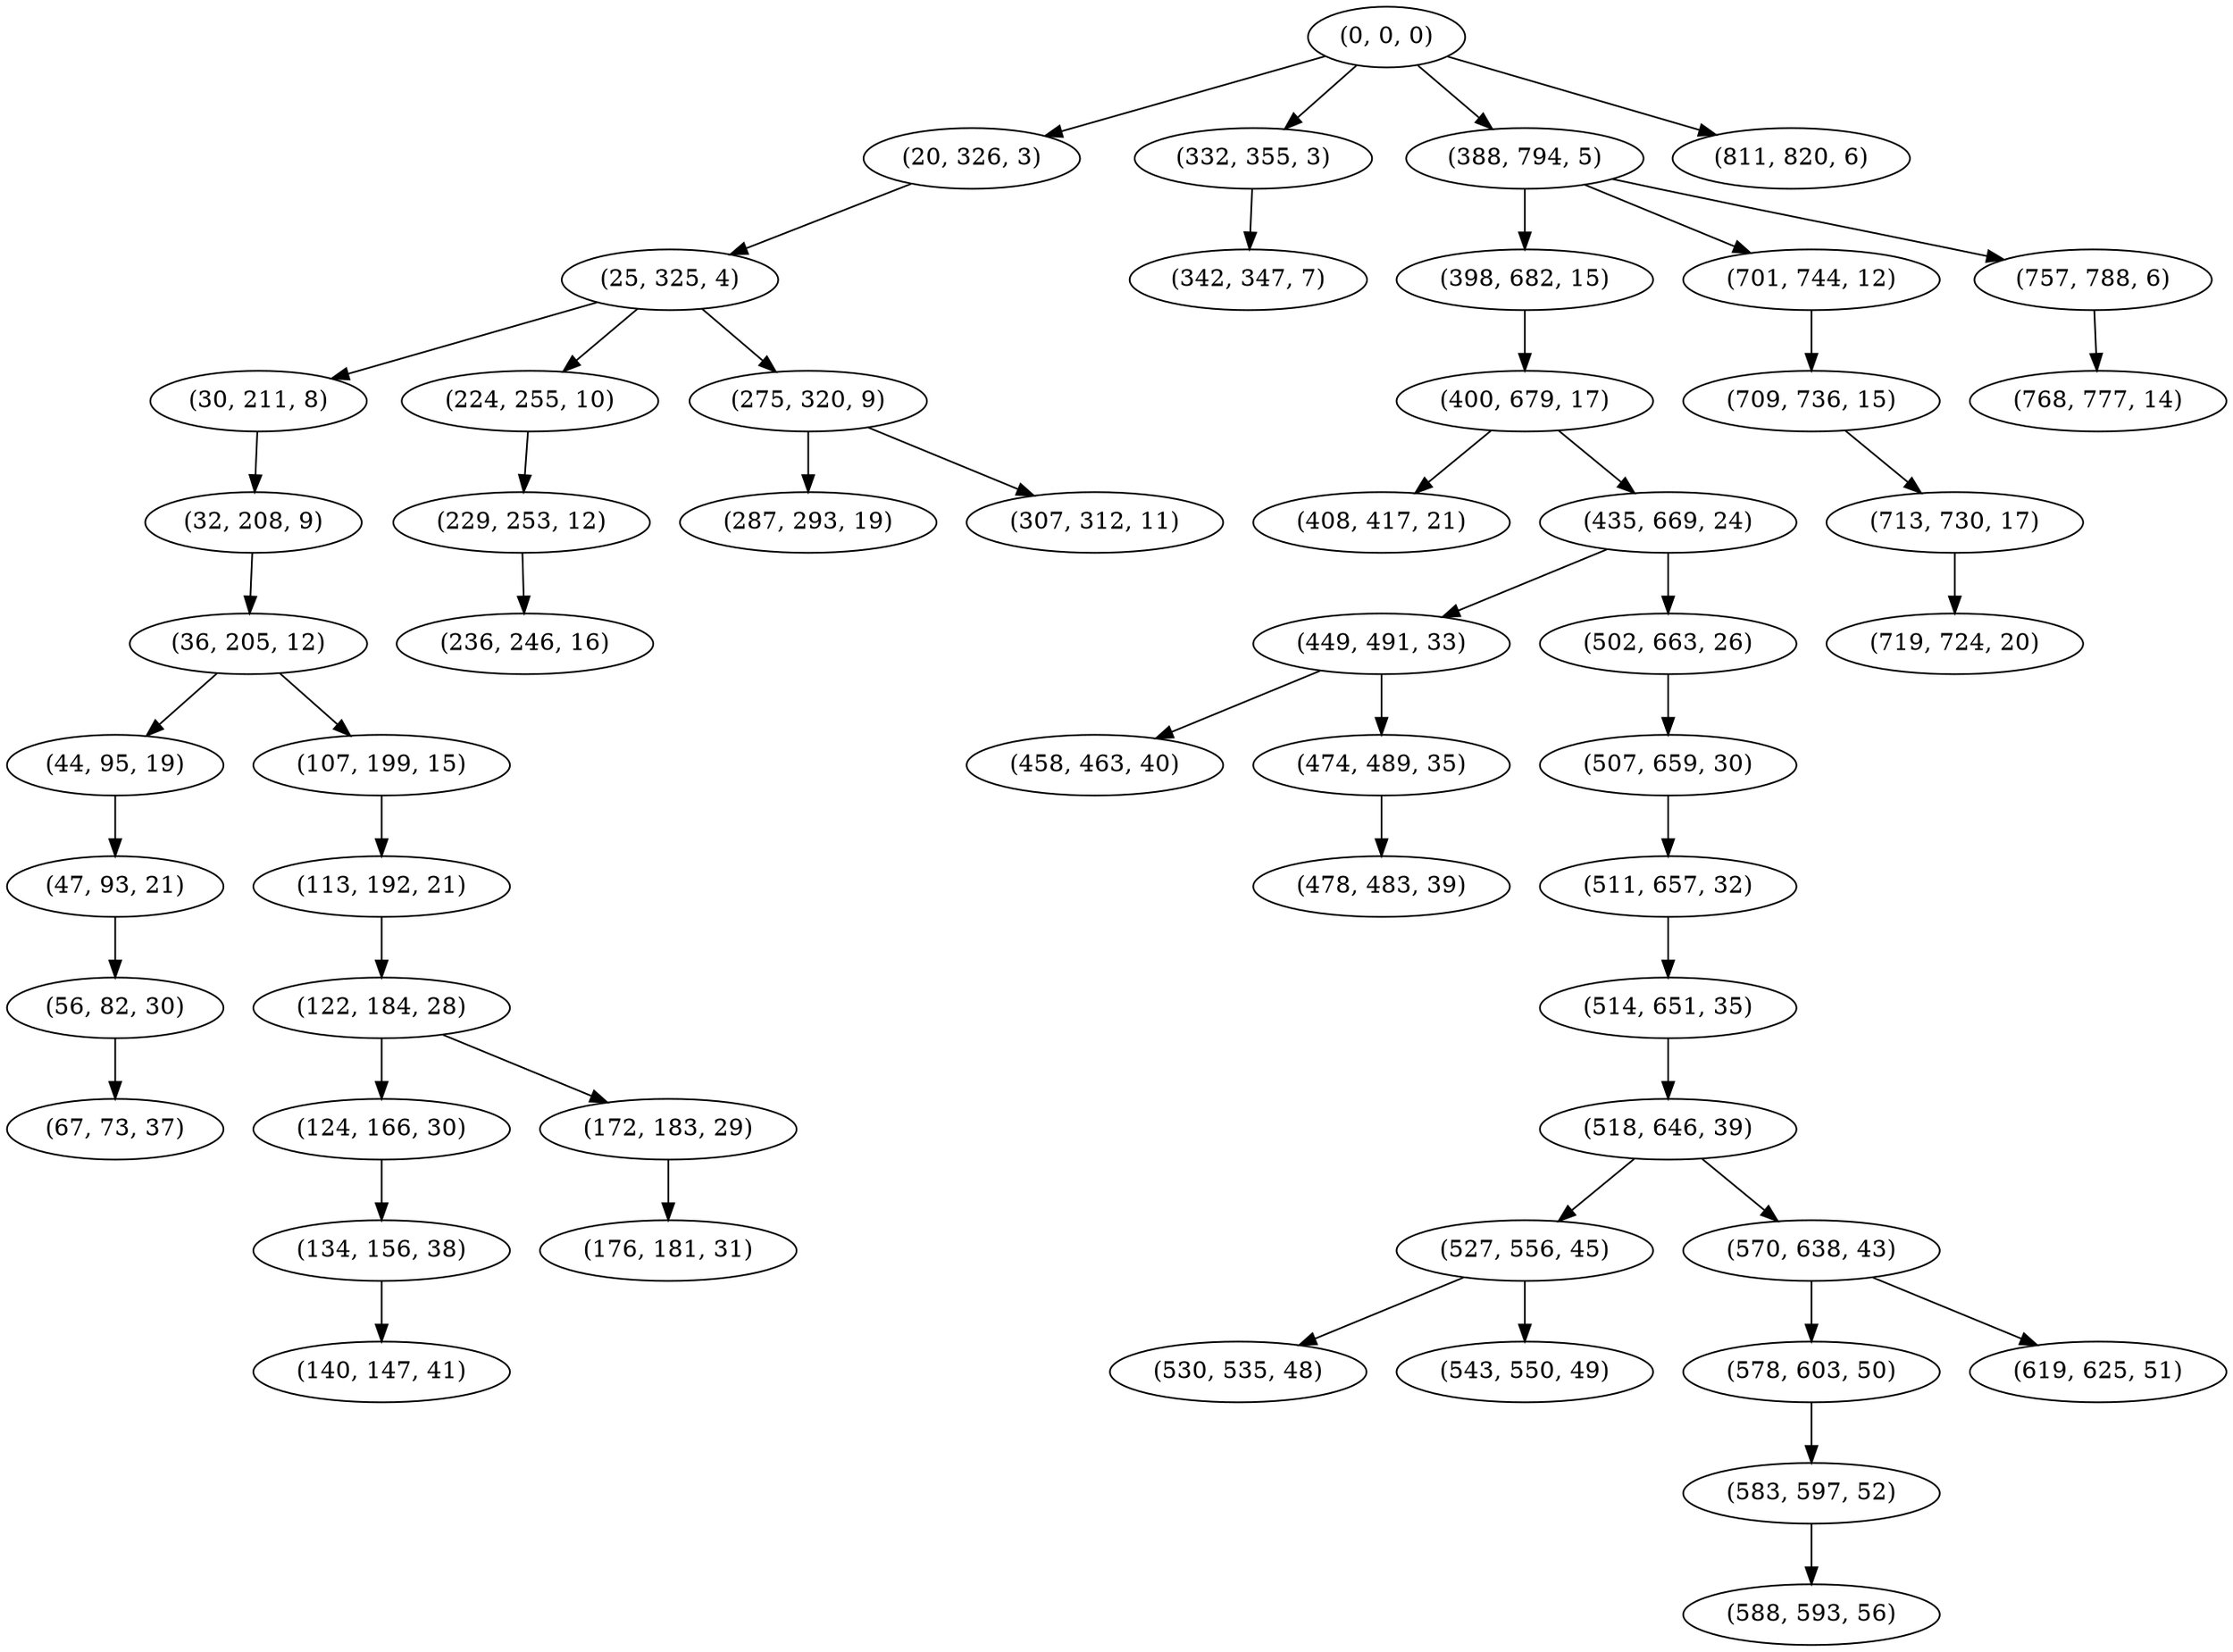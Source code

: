 digraph tree {
    "(0, 0, 0)";
    "(20, 326, 3)";
    "(25, 325, 4)";
    "(30, 211, 8)";
    "(32, 208, 9)";
    "(36, 205, 12)";
    "(44, 95, 19)";
    "(47, 93, 21)";
    "(56, 82, 30)";
    "(67, 73, 37)";
    "(107, 199, 15)";
    "(113, 192, 21)";
    "(122, 184, 28)";
    "(124, 166, 30)";
    "(134, 156, 38)";
    "(140, 147, 41)";
    "(172, 183, 29)";
    "(176, 181, 31)";
    "(224, 255, 10)";
    "(229, 253, 12)";
    "(236, 246, 16)";
    "(275, 320, 9)";
    "(287, 293, 19)";
    "(307, 312, 11)";
    "(332, 355, 3)";
    "(342, 347, 7)";
    "(388, 794, 5)";
    "(398, 682, 15)";
    "(400, 679, 17)";
    "(408, 417, 21)";
    "(435, 669, 24)";
    "(449, 491, 33)";
    "(458, 463, 40)";
    "(474, 489, 35)";
    "(478, 483, 39)";
    "(502, 663, 26)";
    "(507, 659, 30)";
    "(511, 657, 32)";
    "(514, 651, 35)";
    "(518, 646, 39)";
    "(527, 556, 45)";
    "(530, 535, 48)";
    "(543, 550, 49)";
    "(570, 638, 43)";
    "(578, 603, 50)";
    "(583, 597, 52)";
    "(588, 593, 56)";
    "(619, 625, 51)";
    "(701, 744, 12)";
    "(709, 736, 15)";
    "(713, 730, 17)";
    "(719, 724, 20)";
    "(757, 788, 6)";
    "(768, 777, 14)";
    "(811, 820, 6)";
    "(0, 0, 0)" -> "(20, 326, 3)";
    "(0, 0, 0)" -> "(332, 355, 3)";
    "(0, 0, 0)" -> "(388, 794, 5)";
    "(0, 0, 0)" -> "(811, 820, 6)";
    "(20, 326, 3)" -> "(25, 325, 4)";
    "(25, 325, 4)" -> "(30, 211, 8)";
    "(25, 325, 4)" -> "(224, 255, 10)";
    "(25, 325, 4)" -> "(275, 320, 9)";
    "(30, 211, 8)" -> "(32, 208, 9)";
    "(32, 208, 9)" -> "(36, 205, 12)";
    "(36, 205, 12)" -> "(44, 95, 19)";
    "(36, 205, 12)" -> "(107, 199, 15)";
    "(44, 95, 19)" -> "(47, 93, 21)";
    "(47, 93, 21)" -> "(56, 82, 30)";
    "(56, 82, 30)" -> "(67, 73, 37)";
    "(107, 199, 15)" -> "(113, 192, 21)";
    "(113, 192, 21)" -> "(122, 184, 28)";
    "(122, 184, 28)" -> "(124, 166, 30)";
    "(122, 184, 28)" -> "(172, 183, 29)";
    "(124, 166, 30)" -> "(134, 156, 38)";
    "(134, 156, 38)" -> "(140, 147, 41)";
    "(172, 183, 29)" -> "(176, 181, 31)";
    "(224, 255, 10)" -> "(229, 253, 12)";
    "(229, 253, 12)" -> "(236, 246, 16)";
    "(275, 320, 9)" -> "(287, 293, 19)";
    "(275, 320, 9)" -> "(307, 312, 11)";
    "(332, 355, 3)" -> "(342, 347, 7)";
    "(388, 794, 5)" -> "(398, 682, 15)";
    "(388, 794, 5)" -> "(701, 744, 12)";
    "(388, 794, 5)" -> "(757, 788, 6)";
    "(398, 682, 15)" -> "(400, 679, 17)";
    "(400, 679, 17)" -> "(408, 417, 21)";
    "(400, 679, 17)" -> "(435, 669, 24)";
    "(435, 669, 24)" -> "(449, 491, 33)";
    "(435, 669, 24)" -> "(502, 663, 26)";
    "(449, 491, 33)" -> "(458, 463, 40)";
    "(449, 491, 33)" -> "(474, 489, 35)";
    "(474, 489, 35)" -> "(478, 483, 39)";
    "(502, 663, 26)" -> "(507, 659, 30)";
    "(507, 659, 30)" -> "(511, 657, 32)";
    "(511, 657, 32)" -> "(514, 651, 35)";
    "(514, 651, 35)" -> "(518, 646, 39)";
    "(518, 646, 39)" -> "(527, 556, 45)";
    "(518, 646, 39)" -> "(570, 638, 43)";
    "(527, 556, 45)" -> "(530, 535, 48)";
    "(527, 556, 45)" -> "(543, 550, 49)";
    "(570, 638, 43)" -> "(578, 603, 50)";
    "(570, 638, 43)" -> "(619, 625, 51)";
    "(578, 603, 50)" -> "(583, 597, 52)";
    "(583, 597, 52)" -> "(588, 593, 56)";
    "(701, 744, 12)" -> "(709, 736, 15)";
    "(709, 736, 15)" -> "(713, 730, 17)";
    "(713, 730, 17)" -> "(719, 724, 20)";
    "(757, 788, 6)" -> "(768, 777, 14)";
}
